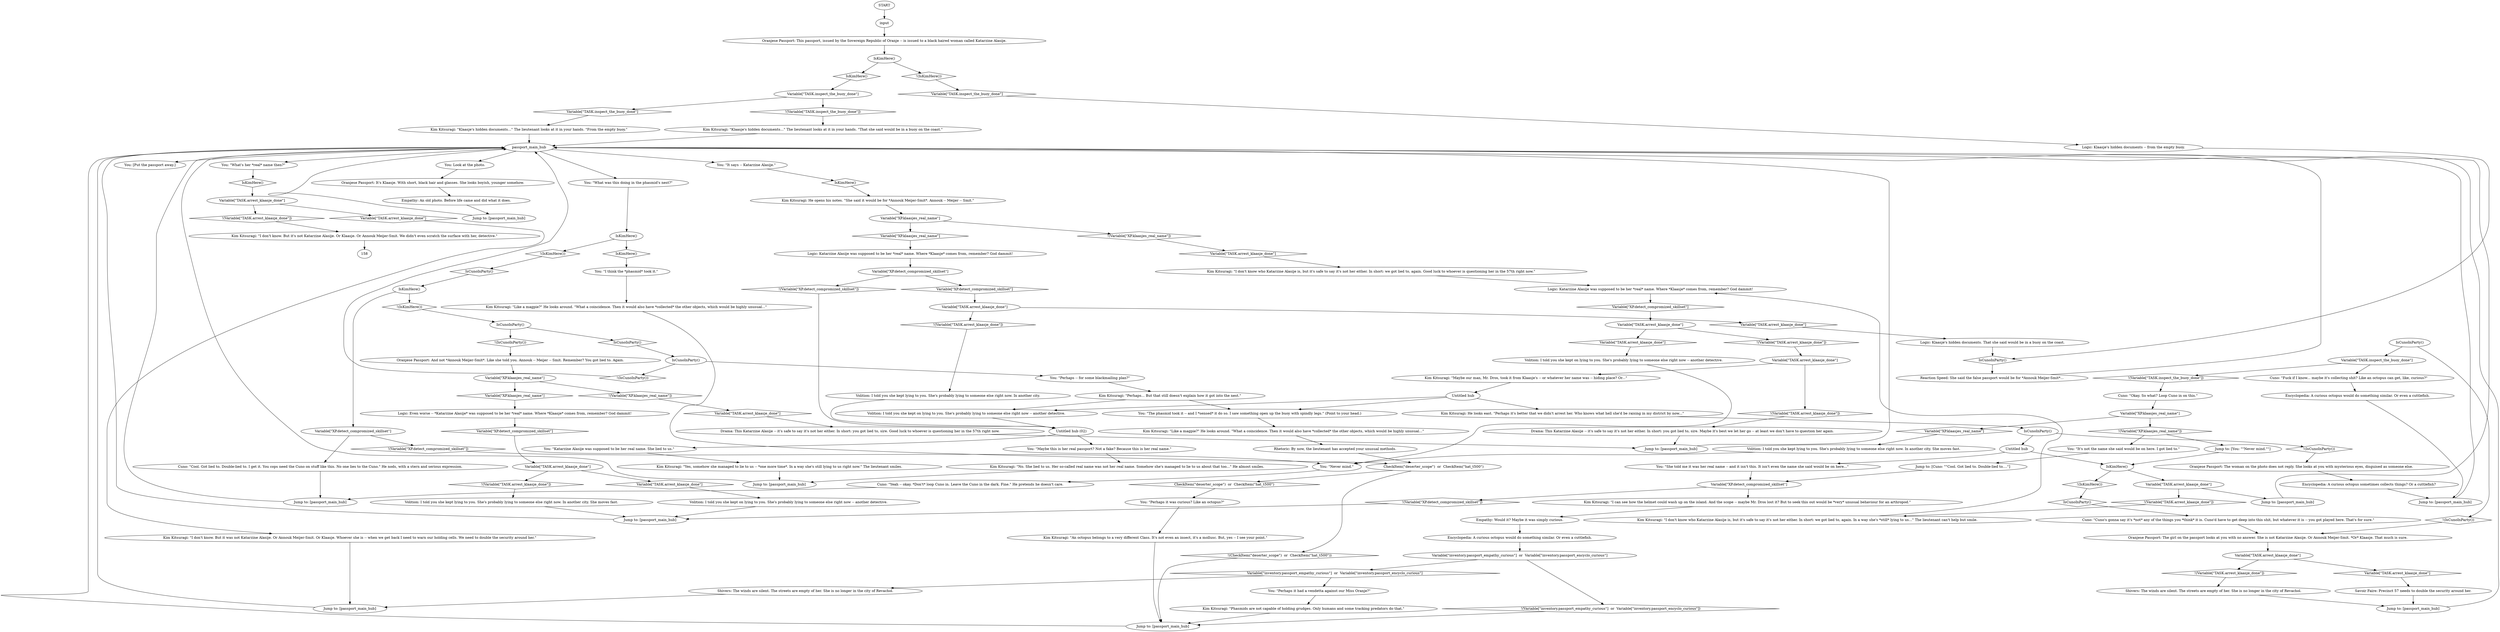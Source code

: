 # INVENTORY / KLAASJE PASSPORT
# This is the inventory interaction folder for the readable item: Klaasje's Passport!
# ==================================================
digraph G {
	  0 [label="START"];
	  1 [label="input"];
	  2 [label="Logic: Klaasje's hidden documents -- from the empty buoy."];
	  3 [label="Oranjese Passport: The woman on the photo does not reply. She looks at you with mysterious eyes, disguised as someone else."];
	  4 [label="Encyclopedia: A curious octopus sometimes collects things? Or a cuttlefish?"];
	  5 [label="Cuno: \"Cuno's gonna say it's *not* any of the things you *think* it is. Cuno'd have to get deep into this shit, but whatever it is -- you got played here. That's for sure.\""];
	  6 [label="Shivers: The winds are silent. The streets are empty of her. She is no longer in the city of Revachol."];
	  7 [label="Encyclopedia: A curious octopus would do something similar. Or even a cuttlefish."];
	  8 [label="Untitled hub (02)"];
	  9 [label="Kim Kitsuragi: He opens his notes. \"She said it would be for *Annouk Meijer-Smit*. Annouk -- Meijer -- Smit.\""];
	  10 [label="You: \"Perhaps it had a vendetta against our Miss Oranje?\""];
	  11 [label="Kim Kitsuragi: \"No. She lied to us. Her so-called real name was not her real name. Somehow she's managed to lie to us about that too...\" He almost smiles."];
	  12 [label="Variable[\"TASK.arrest_klaasje_done\"]"];
	  13 [label="Variable[\"TASK.arrest_klaasje_done\"]", shape=diamond];
	  14 [label="!(Variable[\"TASK.arrest_klaasje_done\"])", shape=diamond];
	  15 [label="Jump to: [Cuno: \"\"Cool. Got lied to. Double-lied to....\"]"];
	  16 [label="Variable[\"TASK.arrest_klaasje_done\"]"];
	  17 [label="Variable[\"TASK.arrest_klaasje_done\"]", shape=diamond];
	  18 [label="!(Variable[\"TASK.arrest_klaasje_done\"])", shape=diamond];
	  19 [label="Empathy: Would it? Maybe it was simply curious."];
	  20 [label="Variable[\"TASK.arrest_klaasje_done\"]"];
	  21 [label="Variable[\"TASK.arrest_klaasje_done\"]", shape=diamond];
	  22 [label="!(Variable[\"TASK.arrest_klaasje_done\"])", shape=diamond];
	  23 [label="Variable[\"XP.klaasjes_real_name\"]"];
	  24 [label="Variable[\"XP.klaasjes_real_name\"]", shape=diamond];
	  25 [label="!(Variable[\"XP.klaasjes_real_name\"])", shape=diamond];
	  26 [label="Kim Kitsuragi: \"Like a magpie?\" He looks around. \"What a coincidence. Then it would also have *collected* the other objects, which would be highly unusual...\""];
	  27 [label="Oranjese Passport: It's Klaasje. With short, black hair and glasses. She looks boyish, younger somehow."];
	  28 [label="Kim Kitsuragi: \"I don't know who Katarzine Alasije is, but it's safe to say it's not her either. In short: we got lied to, again. In a way she's *still* lying to us...\" The lieutenant can't help but smile."];
	  29 [label="You: [Put the passport away.]"];
	  30 [label="Drama: This Katarzine Alasije -- it's safe to say it's not her either. In short: you got lied to, sire. Maybe it's best we let her go -- at least we don't have to question her again."];
	  31 [label="Variable[\"TASK.arrest_klaasje_done\"]"];
	  32 [label="Variable[\"TASK.arrest_klaasje_done\"]", shape=diamond];
	  33 [label="!(Variable[\"TASK.arrest_klaasje_done\"])", shape=diamond];
	  34 [label="IsKimHere()"];
	  35 [label="IsKimHere()", shape=diamond];
	  36 [label="!(IsKimHere())", shape=diamond];
	  37 [label="Jump to: [passport_main_hub]"];
	  38 [label="Savoir Faire: Precinct 57 needs to double the security around her."];
	  39 [label="Jump to: [passport_main_hub]"];
	  40 [label="You: \"What was this doing in the phasmid's nest?\""];
	  41 [label="Untitled hub"];
	  42 [label="You: \"The phasmid took it -- and I *sensed* it do so. I saw something open up the buoy with spindly legs.\" (Point to your head.)"];
	  43 [label="You: \"Katarzine Alasije was supposed to be her real name. She lied to us.\""];
	  44 [label="Variable[\"TASK.arrest_klaasje_done\"]"];
	  45 [label="Variable[\"TASK.arrest_klaasje_done\"]", shape=diamond];
	  46 [label="!(Variable[\"TASK.arrest_klaasje_done\"])", shape=diamond];
	  47 [label="Jump to: [passport_main_hub]"];
	  48 [label="Variable[\"XP.detect_compromized_skillset\"]"];
	  49 [label="Variable[\"XP.detect_compromized_skillset\"]", shape=diamond];
	  50 [label="!(Variable[\"XP.detect_compromized_skillset\"])", shape=diamond];
	  51 [label="You: \"What's her *real* name then?\""];
	  52 [label="Jump to: [passport_main_hub]"];
	  53 [label="Kim Kitsuragi: \"Klaasje's hidden documents...\" The lieutenant looks at it in your hands. \"From the empty buoy.\""];
	  54 [label="passport_main_hub"];
	  55 [label="You: Look at the photo."];
	  56 [label="Kim Kitsuragi: \"Yes, somehow she managed to lie to us -- *one more time*. In a way she's still lying to us right now.\" The lieutenant smiles."];
	  57 [label="Kim Kitsuragi: \"I don't know who Katarzine Alasije is, but it's safe to say it's not her either. In short: we got lied to, again. Good luck to whoever is questioning her in the 57th right now.\""];
	  58 [label="Variable[\"TASK.inspect_the_buoy_done\"]"];
	  59 [label="Variable[\"TASK.inspect_the_buoy_done\"]", shape=diamond];
	  60 [label="!(Variable[\"TASK.inspect_the_buoy_done\"])", shape=diamond];
	  61 [label="You: \"It's not the name she said would be on here. I got lied to.\""];
	  62 [label="Reaction Speed: She said the false passport would be for *Annouk Meijer-Smit*..."];
	  63 [label="Volition: I told you she kept on lying to you. She's probably lying to someone else right now -- another detective."];
	  64 [label="Volition: I told you she kept lying to you. She's probably lying to someone else right now. In another city. She moves fast."];
	  65 [label="Kim Kitsuragi: \"Like a magpie?\" He looks around. \"What a coincidence. Then it would also have *collected* the other objects, which would be highly unusual...\""];
	  66 [label="CheckItem(\"deserter_scope\")  or  CheckItem(\"hat_t500\")"];
	  67 [label="CheckItem(\"deserter_scope\")  or  CheckItem(\"hat_t500\")", shape=diamond];
	  68 [label="!(CheckItem(\"deserter_scope\")  or  CheckItem(\"hat_t500\"))", shape=diamond];
	  69 [label="Jump to: [passport_main_hub]"];
	  70 [label="Kim Kitsuragi: \"I don't know. But it's not Katarzine Alasije. Or Klaasje. Or Annouk Meijer-Smit. We didn't even scratch the surface with her, detective.\""];
	  71 [label="Kim Kitsuragi: \"Klaasje's hidden documents...\" The lieutenant looks at it in your hands. \"That she said would be in a buoy on the coast.\""];
	  72 [label="Encyclopedia: A curious octopus would do something similar. Or even a cuttlefish."];
	  73 [label="Oranjese Passport: And not *Annouk Meijer-Smit*. Like she told you. Annouk -- Meijer -- Smit. Remember? You got lied to. Again."];
	  74 [label="Oranjese Passport: The girl on the passport looks at you with no answer. She is not Katarzine Alasije. Or Annouk Meijer-Smit. *Or* Klaasje. That much is sure."];
	  75 [label="You: \"It says -- Katarzine Alasije.\""];
	  76 [label="IsKimHere()"];
	  77 [label="IsKimHere()", shape=diamond];
	  78 [label="!(IsKimHere())", shape=diamond];
	  79 [label="You: \"She told me it was her real name -- and it isn't this. It isn't even the name she said would be on here...\""];
	  80 [label="Jump to: [passport_main_hub]"];
	  81 [label="Empathy: An old photo. Before life came and did what it does."];
	  82 [label="Kim Kitsuragi: \"An octopus belongs to a very different Class. It's not even an insect, it's a mollusc. But, yes -- I see your point.\""];
	  83 [label="Kim Kitsuragi: \"Phasmids are not capable of holding grudges. Only humans and some tracking predators do that.\""];
	  84 [label="Jump to: [passport_main_hub]"];
	  85 [label="Variable[\"XP.klaasjes_real_name\"]"];
	  86 [label="Variable[\"XP.klaasjes_real_name\"]", shape=diamond];
	  87 [label="!(Variable[\"XP.klaasjes_real_name\"])", shape=diamond];
	  88 [label="Jump to: [passport_main_hub]"];
	  89 [label="Jump to: [You: \"\"Never mind.\"\"]"];
	  90 [label="Logic: Even worse -- *Katarzine Alasije* was supposed to be her *real* name. Where *Klaasje* comes from, remember? God dammit!"];
	  91 [label="Kim Kitsuragi: \"Perhaps... But that still doesn't explain how it got into the nest.\""];
	  92 [label="You: \"Maybe this is her real passport? Not a fake? Because this is her real name.\""];
	  93 [label="Jump to: [passport_main_hub]"];
	  94 [label="Oranjese Passport: This passport, issued by the Sovereign Republic of Oranje -- is issued to a black haired woman called Katarzine Alasije."];
	  95 [label="Volition: I told you she kept on lying to you. She's probably lying to someone else right now -- another detective."];
	  96 [label="Logic: Katarzine Alasije was supposed to be her *real* name. Where *Klaasje* comes from, remember? God dammit!"];
	  97 [label="Cuno: \"Yeah -- okay. *Don't* loop Cuno in. Leave the Cuno in the dark. Fine.\" He pretends he doesn't care."];
	  98 [label="Variable[\"XP.klaasjes_real_name\"]"];
	  99 [label="Variable[\"XP.klaasjes_real_name\"]", shape=diamond];
	  100 [label="!(Variable[\"XP.klaasjes_real_name\"])", shape=diamond];
	  101 [label="Rhetoric: By now, the lieutenant has accepted your unusual methods."];
	  102 [label="Volition: I told you she kept lying to you. She's probably lying to someone else right now. In another city."];
	  103 [label="Kim Kitsuragi: \"I don't know. But it was not Katarzine Alasije. Or Annouk Meijer-Smit. Or Klaasje. Whoever she is -- when we get back I need to warn our holding cells. We need to double the security around her.\""];
	  104 [label="IsCunoInParty()"];
	  105 [label="IsCunoInParty()", shape=diamond];
	  106 [label="!(IsCunoInParty())", shape=diamond];
	  107 [label="Drama: This Katarzine Alasije -- it's safe to say it's not her either. In short: you got lied to, sire. Good luck to whoever is questioning her in the 57th right now."];
	  108 [label="Variable[\"inventory.passport_empathy_curious\"]  or  Variable[\"inventory.passport_encyclo_curious\"]"];
	  109 [label="Variable[\"inventory.passport_empathy_curious\"]  or  Variable[\"inventory.passport_encyclo_curious\"]", shape=diamond];
	  110 [label="!(Variable[\"inventory.passport_empathy_curious\"]  or  Variable[\"inventory.passport_encyclo_curious\"])", shape=diamond];
	  111 [label="IsCunoInParty()"];
	  112 [label="IsCunoInParty()", shape=diamond];
	  113 [label="!(IsCunoInParty())", shape=diamond];
	  114 [label="Variable[\"TASK.inspect_the_buoy_done\"]"];
	  115 [label="Variable[\"TASK.inspect_the_buoy_done\"]", shape=diamond];
	  116 [label="!(Variable[\"TASK.inspect_the_buoy_done\"])", shape=diamond];
	  117 [label="Cuno: \"Fuck if I know... maybe it's collecting shit? Like an octopus can get, like, curious?\""];
	  118 [label="IsKimHere()"];
	  119 [label="IsKimHere()", shape=diamond];
	  120 [label="!(IsKimHere())", shape=diamond];
	  121 [label="Variable[\"XP.detect_compromized_skillset\"]"];
	  122 [label="Variable[\"XP.detect_compromized_skillset\"]", shape=diamond];
	  123 [label="!(Variable[\"XP.detect_compromized_skillset\"])", shape=diamond];
	  124 [label="Cuno: \"Cool. Got lied to. Double-lied to. I get it. You cops need the Cuno on stuff like this. No one lies to the Cuno.\" He nods, with a stern and serious expression."];
	  125 [label="Variable[\"XP.detect_compromized_skillset\"]"];
	  126 [label="Variable[\"XP.detect_compromized_skillset\"]", shape=diamond];
	  127 [label="!(Variable[\"XP.detect_compromized_skillset\"])", shape=diamond];
	  128 [label="Kim Kitsuragi: \"I can see how the helmet could wash up on the island. And the scope -- maybe Mr. Dros lost it? But to seek this out would be *very* unusual behaviour for an arthropod.\""];
	  129 [label="You: \"Perhaps it was curious? Like an octopus?\""];
	  130 [label="Shivers: The winds are silent. The streets are empty of her. She is no longer in the city of Revachol."];
	  131 [label="IsCunoInParty()"];
	  132 [label="IsCunoInParty()", shape=diamond];
	  133 [label="!(IsCunoInParty())", shape=diamond];
	  134 [label="Untitled hub"];
	  135 [label="You: \"Never mind.\""];
	  136 [label="IsKimHere()"];
	  137 [label="IsKimHere()", shape=diamond];
	  138 [label="!(IsKimHere())", shape=diamond];
	  139 [label="Variable[\"TASK.arrest_klaasje_done\"]"];
	  140 [label="Variable[\"TASK.arrest_klaasje_done\"]", shape=diamond];
	  141 [label="!(Variable[\"TASK.arrest_klaasje_done\"])", shape=diamond];
	  142 [label="Jump to: [passport_main_hub]"];
	  143 [label="Logic: Katarzine Alasije was supposed to be her *real* name. Where *Klaasje* comes from, remember? God dammit!"];
	  144 [label="Volition: I told you she kept lying to you. She's probably lying to someone else right now. In another city. She moves fast."];
	  145 [label="Variable[\"TASK.arrest_klaasje_done\"]"];
	  146 [label="Variable[\"TASK.arrest_klaasje_done\"]", shape=diamond];
	  147 [label="!(Variable[\"TASK.arrest_klaasje_done\"])", shape=diamond];
	  148 [label="Kim Kitsuragi: \"Maybe our man, Mr. Dros, took it from Klaasje's -- or whatever her name was -- hiding place? Or...\""];
	  149 [label="You: \"I think the *phasmid* took it.\""];
	  150 [label="Volition: I told you she kept on lying to you. She's probably lying to someone else right now -- another detective."];
	  151 [label="Logic: Klaasje's hidden documents. That she said would be in a buoy on the coast."];
	  152 [label="Cuno: \"Okay. So what? Loop Cuno in on this.\""];
	  153 [label="IsCunoInParty()"];
	  154 [label="IsCunoInParty()", shape=diamond];
	  155 [label="!(IsCunoInParty())", shape=diamond];
	  156 [label="You: \"Perhaps -- for some blackmailing plan?\""];
	  157 [label="Kim Kitsuragi: He looks east. \"Perhaps it's better that we didn't arrest her. Who knows what hell she'd be raising in my district by now...\""];
	  0 -> 1
	  1 -> 94
	  2 -> 154
	  3 -> 4
	  4 -> 88
	  5 -> 74
	  6 -> 39
	  7 -> 108
	  8 -> 43
	  8 -> 92
	  9 -> 85
	  10 -> 83
	  11 -> 93
	  12 -> 13
	  12 -> 14
	  13 -> 151
	  14 -> 102
	  15 -> 125
	  16 -> 17
	  16 -> 18
	  17 -> 63
	  18 -> 64
	  19 -> 7
	  20 -> 21
	  20 -> 22
	  21 -> 103
	  22 -> 70
	  23 -> 24
	  23 -> 25
	  24 -> 144
	  25 -> 89
	  25 -> 61
	  26 -> 66
	  27 -> 81
	  28 -> 143
	  30 -> 37
	  31 -> 32
	  31 -> 33
	  32 -> 38
	  33 -> 6
	  34 -> 35
	  34 -> 36
	  35 -> 149
	  36 -> 132
	  37 -> 54
	  38 -> 39
	  39 -> 54
	  40 -> 34
	  41 -> 42
	  41 -> 157
	  41 -> 150
	  42 -> 65
	  43 -> 56
	  44 -> 45
	  44 -> 46
	  45 -> 95
	  46 -> 145
	  47 -> 54
	  48 -> 49
	  48 -> 50
	  49 -> 12
	  50 -> 8
	  51 -> 137
	  52 -> 54
	  53 -> 54
	  54 -> 40
	  54 -> 75
	  54 -> 51
	  54 -> 55
	  54 -> 29
	  55 -> 27
	  56 -> 93
	  57 -> 143
	  58 -> 59
	  58 -> 60
	  59 -> 53
	  60 -> 71
	  61 -> 15
	  62 -> 54
	  63 -> 80
	  64 -> 80
	  65 -> 101
	  66 -> 67
	  66 -> 68
	  67 -> 129
	  68 -> 84
	  69 -> 54
	  70 -> 158
	  71 -> 54
	  72 -> 88
	  73 -> 98
	  74 -> 31
	  75 -> 119
	  76 -> 77
	  76 -> 78
	  77 -> 58
	  78 -> 115
	  79 -> 125
	  80 -> 54
	  81 -> 69
	  82 -> 84
	  83 -> 84
	  84 -> 54
	  85 -> 86
	  85 -> 87
	  86 -> 96
	  87 -> 140
	  88 -> 54
	  89 -> 136
	  90 -> 126
	  91 -> 42
	  91 -> 150
	  92 -> 11
	  93 -> 54
	  94 -> 76
	  95 -> 135
	  96 -> 48
	  97 -> 47
	  98 -> 99
	  98 -> 100
	  99 -> 90
	  100 -> 146
	  101 -> 66
	  102 -> 8
	  103 -> 52
	  104 -> 105
	  104 -> 106
	  105 -> 153
	  106 -> 73
	  107 -> 37
	  108 -> 109
	  108 -> 110
	  109 -> 130
	  109 -> 10
	  110 -> 84
	  111 -> 113
	  111 -> 114
	  112 -> 5
	  113 -> 74
	  114 -> 116
	  114 -> 117
	  115 -> 2
	  116 -> 152
	  117 -> 72
	  118 -> 120
	  118 -> 121
	  119 -> 9
	  120 -> 104
	  121 -> 123
	  121 -> 124
	  122 -> 44
	  123 -> 135
	  124 -> 47
	  125 -> 128
	  125 -> 127
	  126 -> 16
	  127 -> 80
	  128 -> 19
	  129 -> 82
	  130 -> 52
	  131 -> 133
	  131 -> 134
	  132 -> 118
	  133 -> 3
	  134 -> 136
	  134 -> 79
	  135 -> 97
	  136 -> 138
	  136 -> 139
	  137 -> 20
	  138 -> 112
	  139 -> 141
	  139 -> 142
	  140 -> 57
	  141 -> 28
	  142 -> 54
	  143 -> 122
	  144 -> 135
	  145 -> 147
	  145 -> 148
	  146 -> 107
	  147 -> 30
	  148 -> 41
	  149 -> 26
	  150 -> 8
	  151 -> 154
	  152 -> 23
	  153 -> 155
	  153 -> 156
	  154 -> 62
	  155 -> 54
	  156 -> 91
	  157 -> 131
}


